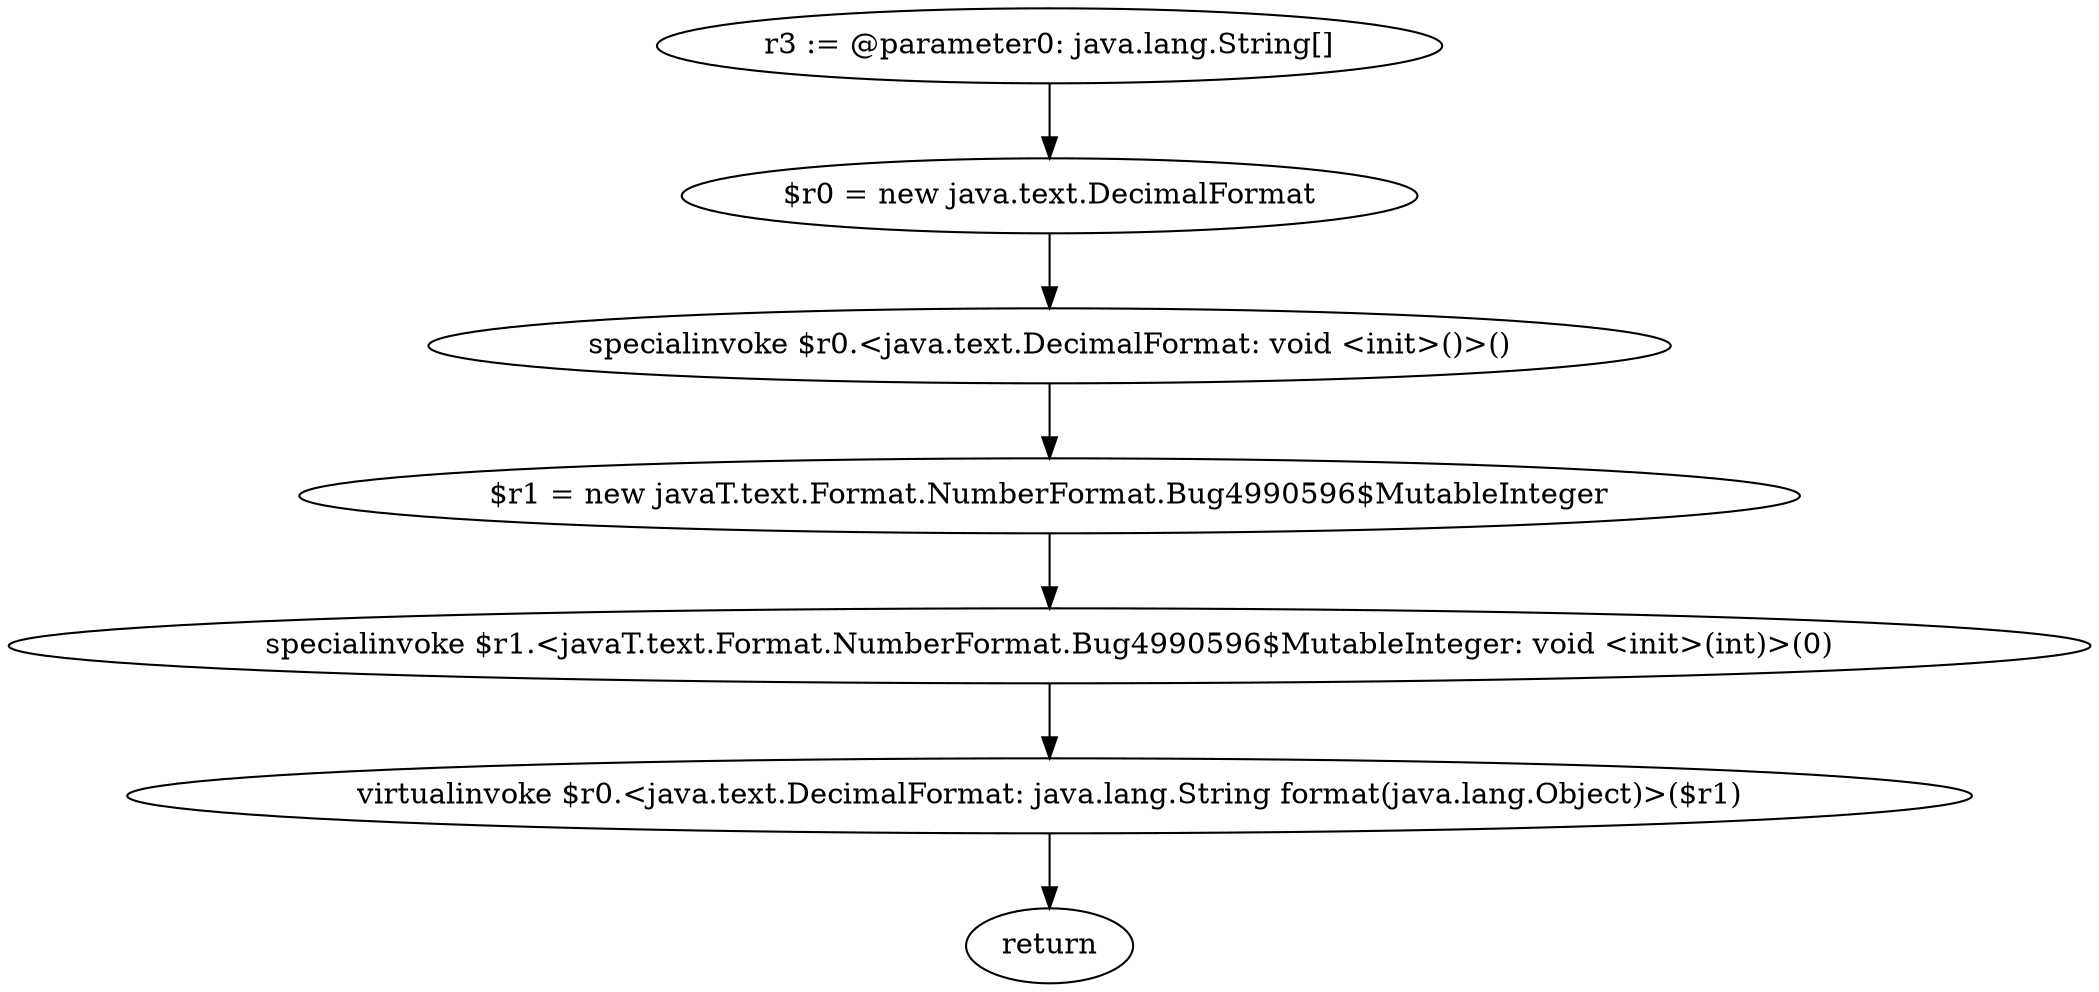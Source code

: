 digraph "unitGraph" {
    "r3 := @parameter0: java.lang.String[]"
    "$r0 = new java.text.DecimalFormat"
    "specialinvoke $r0.<java.text.DecimalFormat: void <init>()>()"
    "$r1 = new javaT.text.Format.NumberFormat.Bug4990596$MutableInteger"
    "specialinvoke $r1.<javaT.text.Format.NumberFormat.Bug4990596$MutableInteger: void <init>(int)>(0)"
    "virtualinvoke $r0.<java.text.DecimalFormat: java.lang.String format(java.lang.Object)>($r1)"
    "return"
    "r3 := @parameter0: java.lang.String[]"->"$r0 = new java.text.DecimalFormat";
    "$r0 = new java.text.DecimalFormat"->"specialinvoke $r0.<java.text.DecimalFormat: void <init>()>()";
    "specialinvoke $r0.<java.text.DecimalFormat: void <init>()>()"->"$r1 = new javaT.text.Format.NumberFormat.Bug4990596$MutableInteger";
    "$r1 = new javaT.text.Format.NumberFormat.Bug4990596$MutableInteger"->"specialinvoke $r1.<javaT.text.Format.NumberFormat.Bug4990596$MutableInteger: void <init>(int)>(0)";
    "specialinvoke $r1.<javaT.text.Format.NumberFormat.Bug4990596$MutableInteger: void <init>(int)>(0)"->"virtualinvoke $r0.<java.text.DecimalFormat: java.lang.String format(java.lang.Object)>($r1)";
    "virtualinvoke $r0.<java.text.DecimalFormat: java.lang.String format(java.lang.Object)>($r1)"->"return";
}
